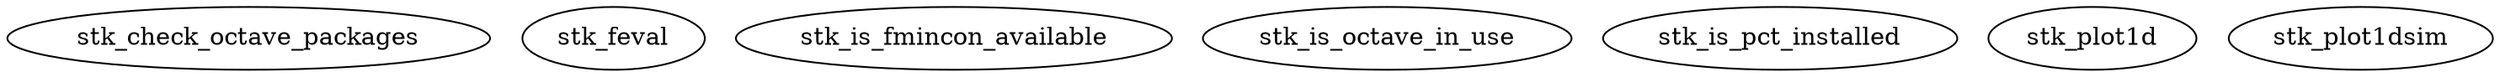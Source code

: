 /* Created by mdot for Matlab */
digraph m2html {

  stk_check_octave_packages [URL="stk_check_octave_packages.html"];
  stk_feval [URL="stk_feval.html"];
  stk_is_fmincon_available [URL="stk_is_fmincon_available.html"];
  stk_is_octave_in_use [URL="stk_is_octave_in_use.html"];
  stk_is_pct_installed [URL="stk_is_pct_installed.html"];
  stk_plot1d [URL="stk_plot1d.html"];
  stk_plot1dsim [URL="stk_plot1dsim.html"];
}
